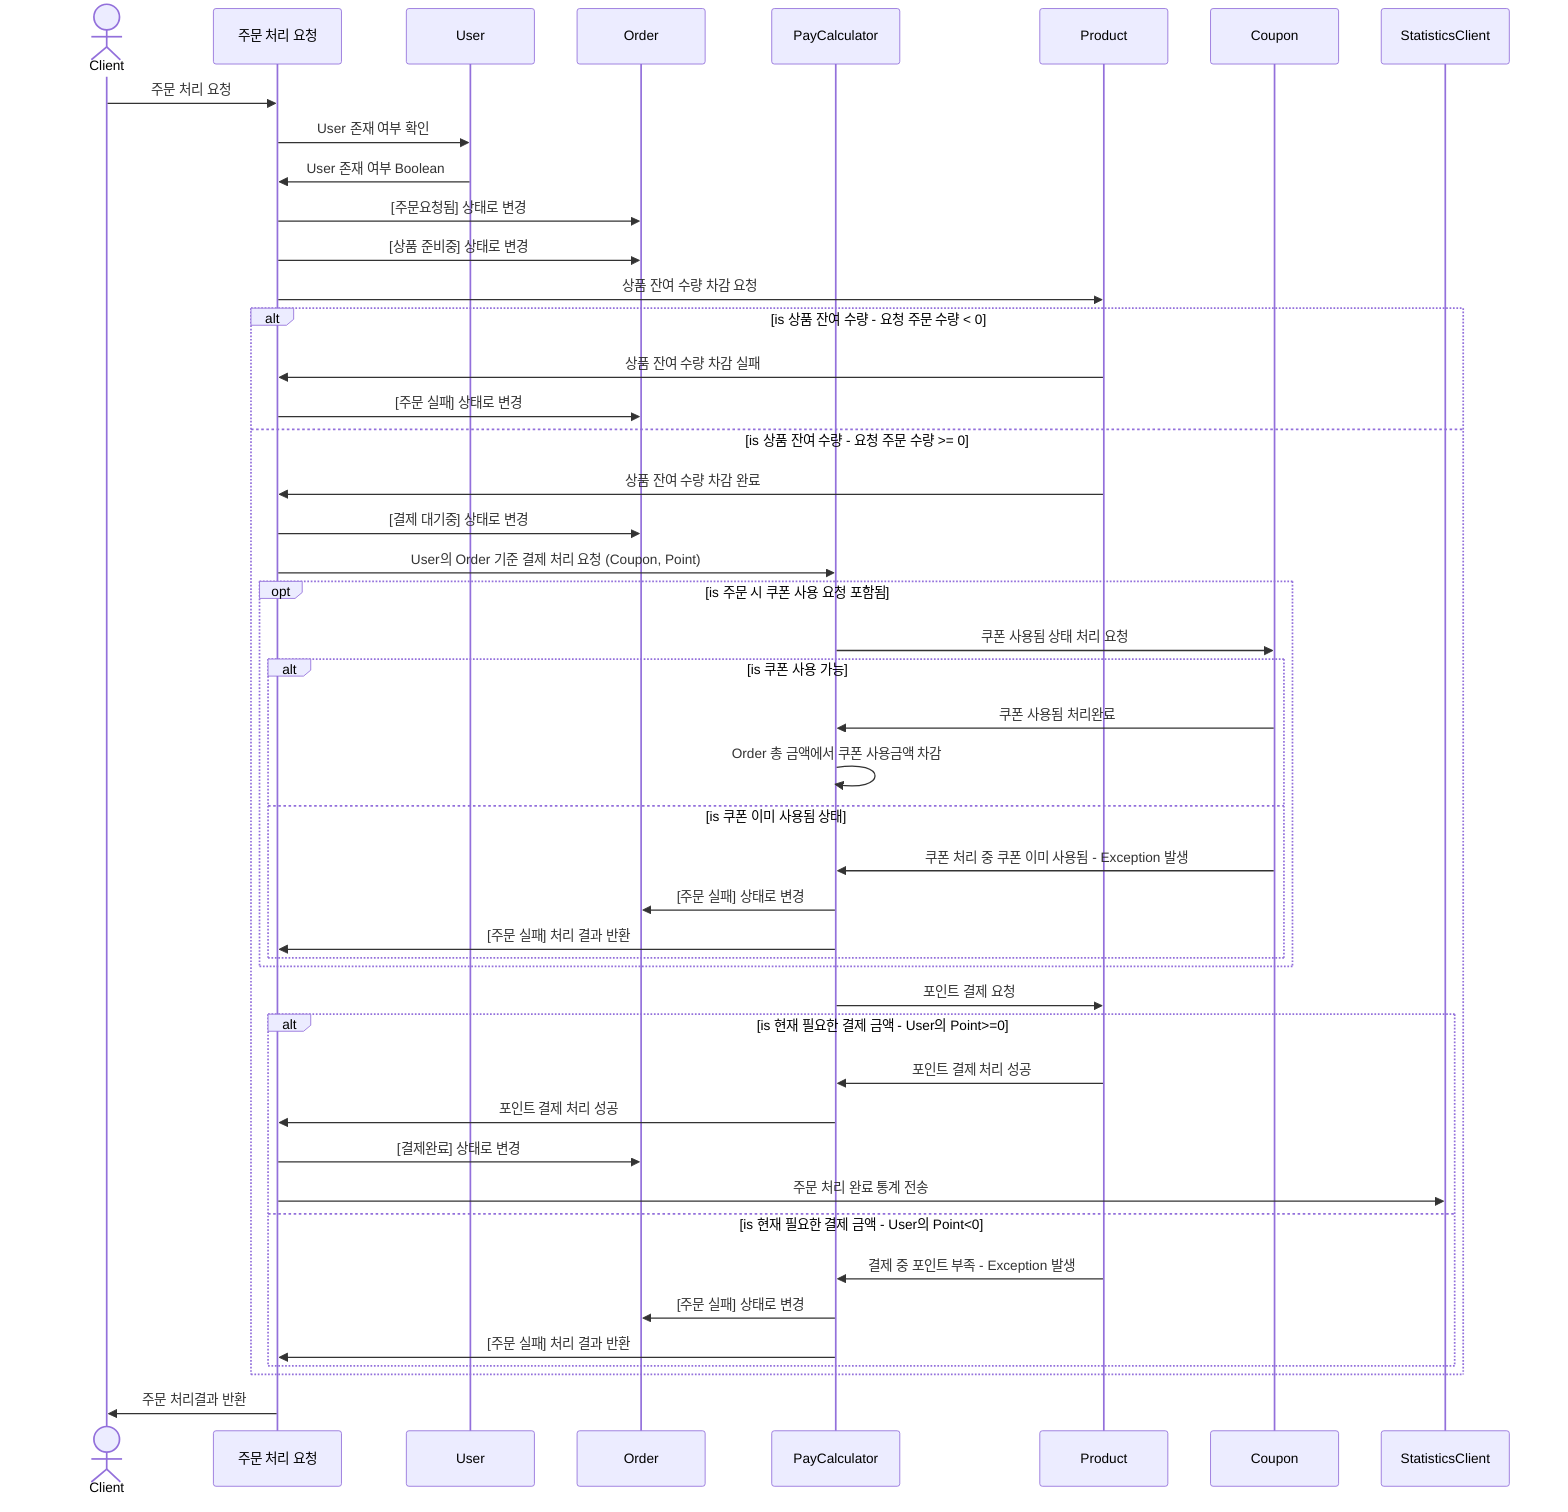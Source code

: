 sequenceDiagram
    actor Client
    participant OPR as 주문 처리 요청
    participant URS as User
    participant ORS as Order
    participant PYS as PayCalculator
    participant PTS as Point
    participant CNS as Coupon
    participant PTS as Product
    participant SSC as StatisticsClient
    Client->>OPR: 주문 처리 요청
    OPR->>URS: User 존재 여부 확인
    URS->>OPR: User 존재 여부 Boolean
    OPR->>ORS: [주문요청됨] 상태로 변경
    OPR->>ORS: [상품 준비중] 상태로 변경
    OPR->>PTS: 상품 잔여 수량 차감 요청
    alt is 상품 잔여 수량 - 요청 주문 수량 < 0
PTS->>OPR: 상품 잔여 수량 차감 실패
OPR->>ORS: [주문 실패] 상태로 변경
    else is 상품 잔여 수량 - 요청 주문 수량 >= 0
        PTS->>OPR: 상품 잔여 수량 차감 완료
        OPR->>ORS: [결제 대기중] 상태로 변경
        OPR->>PYS : User의 Order 기준 결제 처리 요청 (Coupon, Point)
        opt is 주문 시 쿠폰 사용 요청 포함됨
        PYS ->>CNS : 쿠폰 사용됨 상태 처리 요청
        alt is 쿠폰 사용 가능
        CNS->>PYS : 쿠폰 사용됨 처리완료
        PYS->>PYS : Order 총 금액에서 쿠폰 사용금액 차감
        else is 쿠폰 이미 사용됨 상태
        CNS->>PYS : 쿠폰 처리 중 쿠폰 이미 사용됨 - Exception 발생
        PYS->>ORS : [주문 실패] 상태로 변경
        PYS->> OPR : [주문 실패] 처리 결과 반환
        end
        end
        PYS->>PTS : 포인트 결제 요청
        alt is 현재 필요한 결제 금액 - User의 Point>=0
        PTS->>PYS : 포인트 결제 처리 성공
        PYS->>OPR : 포인트 결제 처리 성공
        OPR->>ORS: [결제완료] 상태로 변경
        OPR->>SSC: 주문 처리 완료 통계 전송
        else is 현재 필요한 결제 금액 - User의 Point<0
        PTS->>PYS : 결제 중 포인트 부족 - Exception 발생
        PYS->>ORS : [주문 실패] 상태로 변경
        PYS->> OPR : [주문 실패] 처리 결과 반환
        end
    end

    OPR->>Client: 주문 처리결과 반환